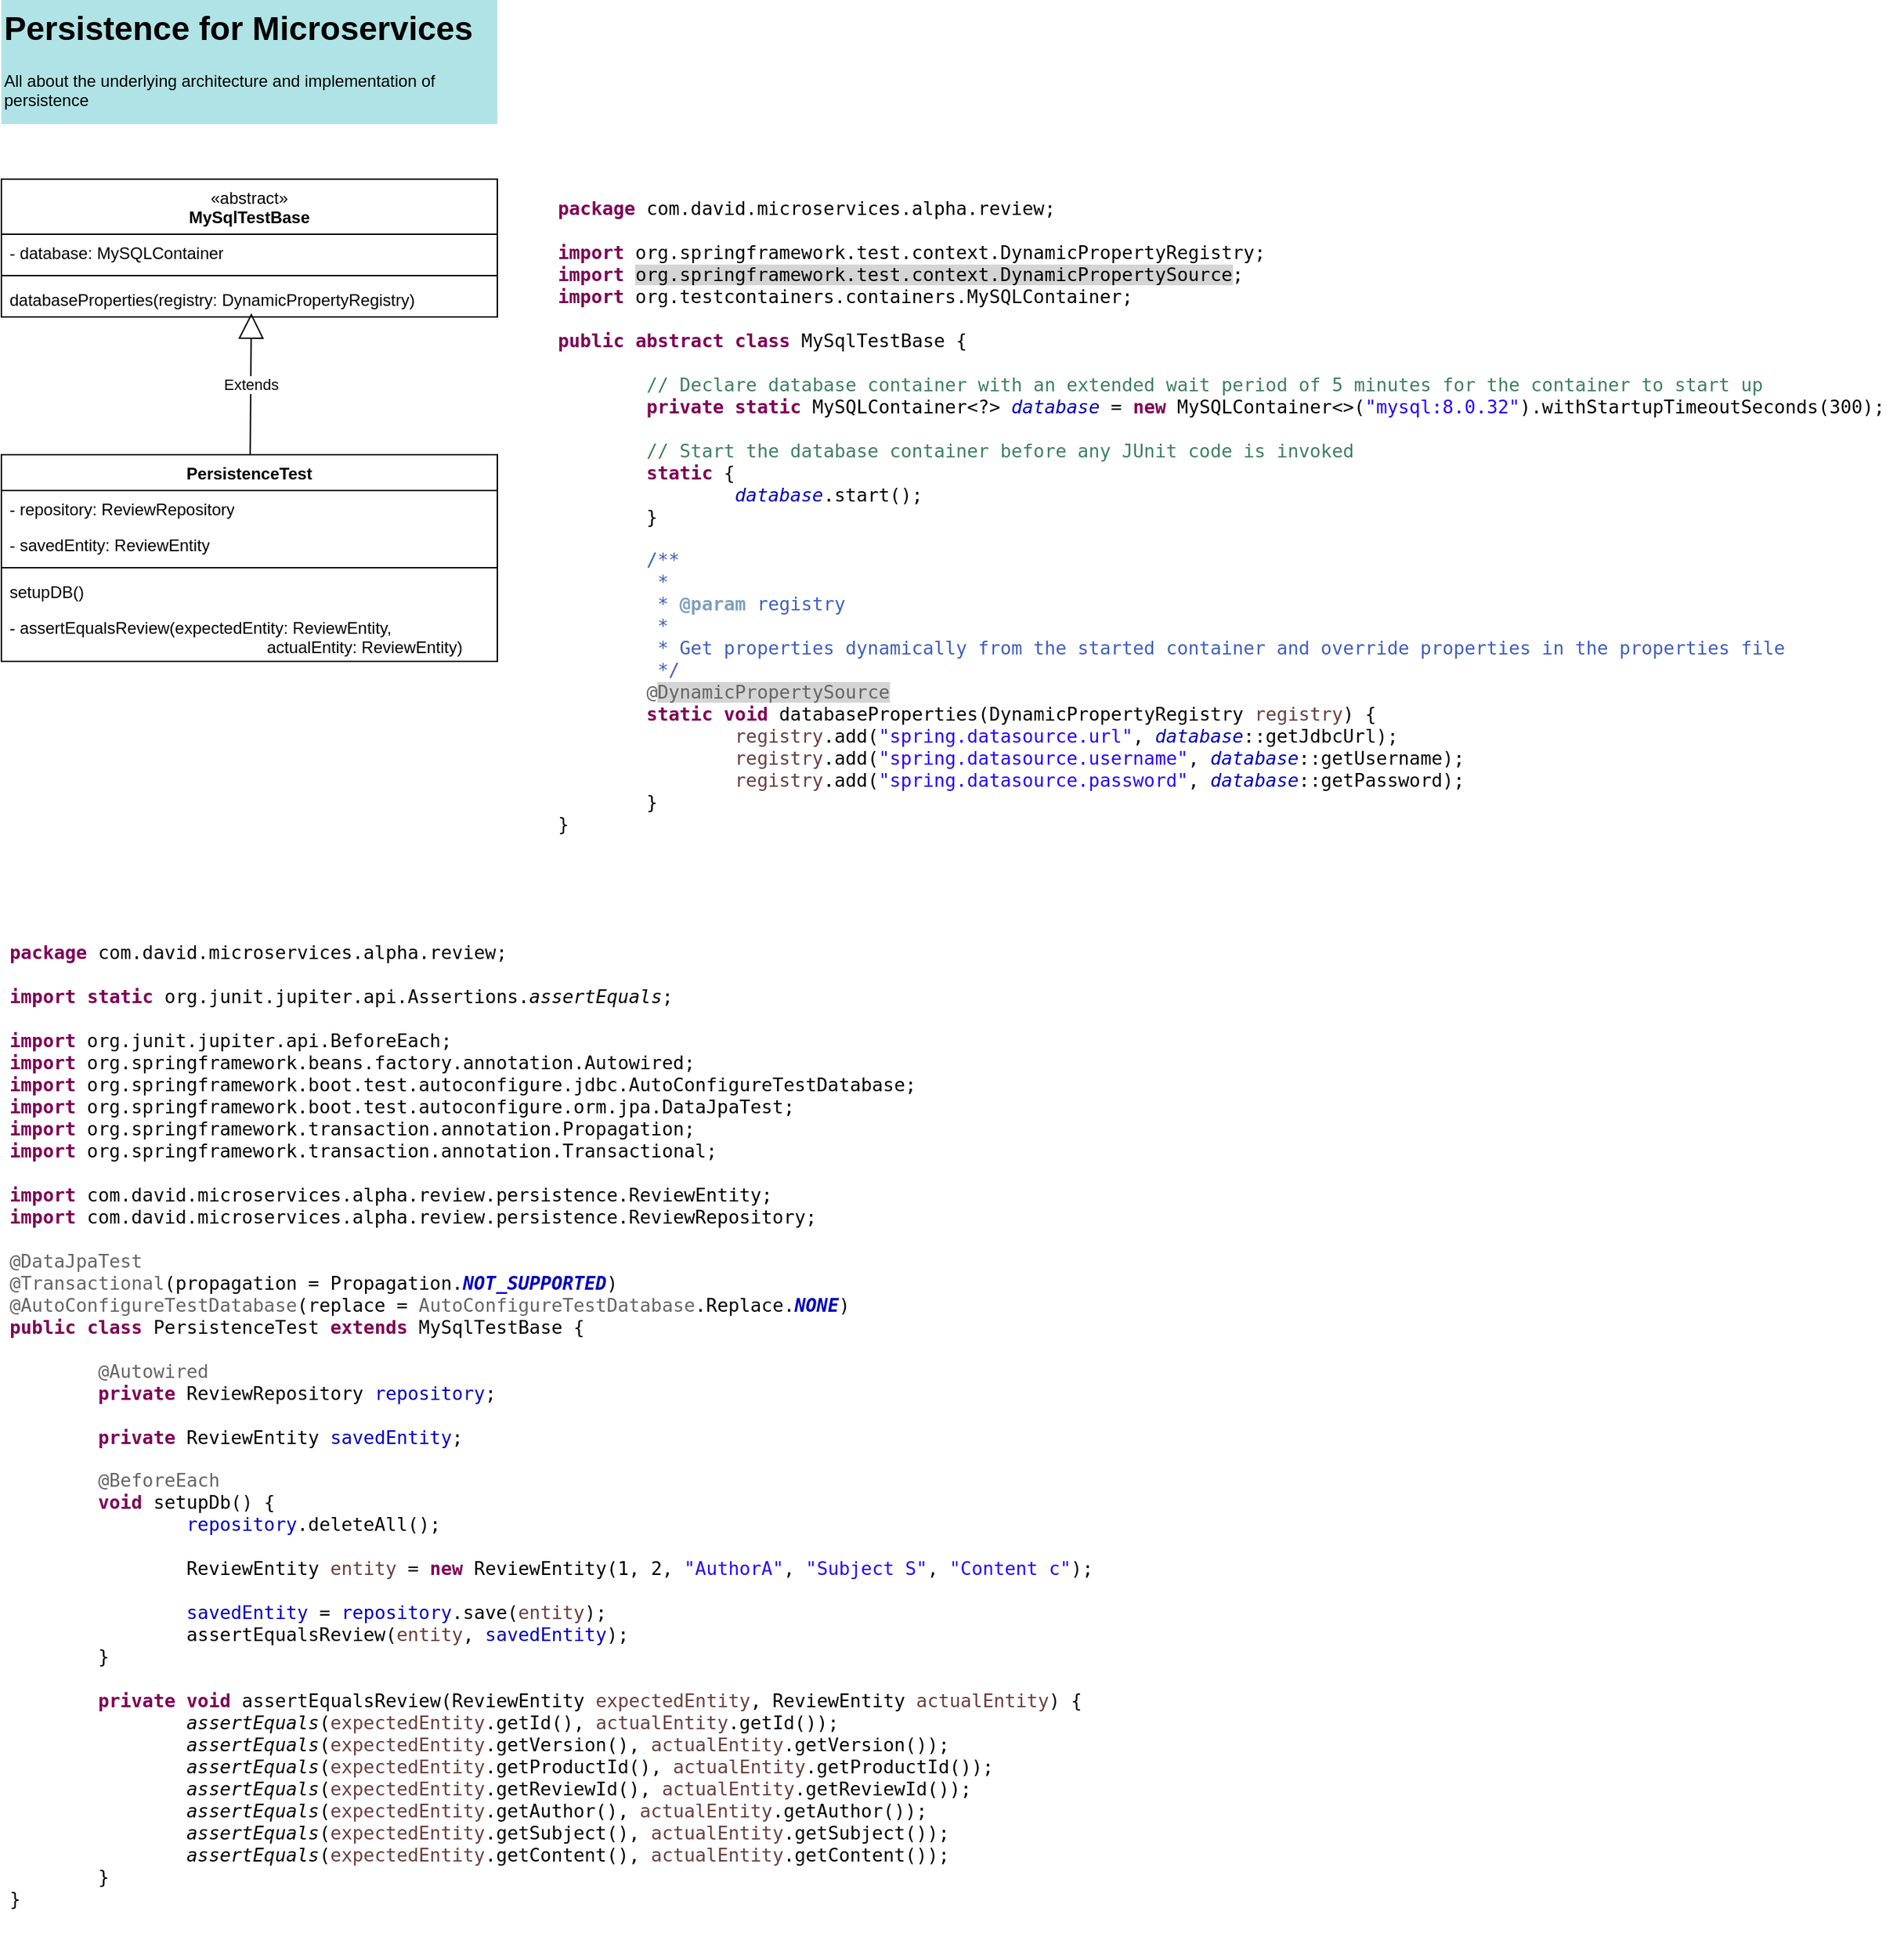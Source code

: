 <mxfile version="24.7.8">
  <diagram name="Page-1" id="ACfHbxiXbORu5v1-oQxs">
    <mxGraphModel dx="1216" dy="998" grid="1" gridSize="10" guides="1" tooltips="1" connect="1" arrows="1" fold="1" page="1" pageScale="1" pageWidth="850" pageHeight="1100" math="0" shadow="0">
      <root>
        <mxCell id="0" />
        <mxCell id="1" parent="0" />
        <mxCell id="y5CObWysCdetJC3XvUUU-1" value="&lt;div&gt;&lt;span style=&quot;font-weight: 400;&quot;&gt;«abstract»&lt;/span&gt;&lt;br&gt;&lt;/div&gt;MySqlTestBase" style="swimlane;fontStyle=1;align=center;verticalAlign=top;childLayout=stackLayout;horizontal=1;startSize=40;horizontalStack=0;resizeParent=1;resizeParentMax=0;resizeLast=0;collapsible=1;marginBottom=0;whiteSpace=wrap;html=1;" vertex="1" parent="1">
          <mxGeometry x="80" y="160" width="360" height="100" as="geometry" />
        </mxCell>
        <mxCell id="y5CObWysCdetJC3XvUUU-2" value="- database: MySQLContainer" style="text;strokeColor=none;fillColor=none;align=left;verticalAlign=top;spacingLeft=4;spacingRight=4;overflow=hidden;rotatable=0;points=[[0,0.5],[1,0.5]];portConstraint=eastwest;whiteSpace=wrap;html=1;" vertex="1" parent="y5CObWysCdetJC3XvUUU-1">
          <mxGeometry y="40" width="360" height="26" as="geometry" />
        </mxCell>
        <mxCell id="y5CObWysCdetJC3XvUUU-3" value="" style="line;strokeWidth=1;fillColor=none;align=left;verticalAlign=middle;spacingTop=-1;spacingLeft=3;spacingRight=3;rotatable=0;labelPosition=right;points=[];portConstraint=eastwest;strokeColor=inherit;" vertex="1" parent="y5CObWysCdetJC3XvUUU-1">
          <mxGeometry y="66" width="360" height="8" as="geometry" />
        </mxCell>
        <mxCell id="y5CObWysCdetJC3XvUUU-4" value="databaseProperties(registry: DynamicPropertyRegistry)" style="text;strokeColor=none;fillColor=none;align=left;verticalAlign=top;spacingLeft=4;spacingRight=4;overflow=hidden;rotatable=0;points=[[0,0.5],[1,0.5]];portConstraint=eastwest;whiteSpace=wrap;html=1;" vertex="1" parent="y5CObWysCdetJC3XvUUU-1">
          <mxGeometry y="74" width="360" height="26" as="geometry" />
        </mxCell>
        <mxCell id="y5CObWysCdetJC3XvUUU-5" value="&lt;h1 style=&quot;margin-top: 0px;&quot;&gt;Persistence for Microservices&lt;/h1&gt;&lt;p&gt;All about the underlying architecture and implementation of persistence&lt;/p&gt;" style="text;html=1;whiteSpace=wrap;overflow=hidden;rounded=0;fillColor=#b0e3e6;strokeColor=none;" vertex="1" parent="1">
          <mxGeometry x="80" y="30" width="360" height="90" as="geometry" />
        </mxCell>
        <mxCell id="y5CObWysCdetJC3XvUUU-7" value="&lt;div style=&quot;background-color:#ffffff;padding:0px 0px 0px 2px;&quot;&gt;&lt;div style=&quot;font-family: Monospace; font-size: 10pt; white-space: pre;&quot;&gt;&lt;p style=&quot;margin:0;&quot;&gt;&lt;span style=&quot;color:#7f0055;font-weight:bold;&quot;&gt;package&lt;/span&gt; com.david.microservices.alpha.review;&lt;/p&gt;&lt;p style=&quot;margin:0;&quot;&gt;&lt;br&gt;&lt;/p&gt;&lt;p style=&quot;margin:0;&quot;&gt;&lt;span style=&quot;color:#7f0055;font-weight:bold;&quot;&gt;import&lt;/span&gt; org.springframework.test.context.DynamicPropertyRegistry;&lt;/p&gt;&lt;p style=&quot;margin:0;&quot;&gt;&lt;span style=&quot;color:#7f0055;font-weight:bold;&quot;&gt;import&lt;/span&gt; &lt;span style=&quot;background-color: rgb(212, 212, 212);&quot;&gt;org.springframework.test.context.DynamicPropertySource&lt;/span&gt;;&lt;/p&gt;&lt;p style=&quot;margin:0;&quot;&gt;&lt;span style=&quot;color:#7f0055;font-weight:bold;&quot;&gt;import&lt;/span&gt; org.testcontainers.containers.MySQLContainer;&lt;/p&gt;&lt;p style=&quot;margin:0;&quot;&gt;&lt;br&gt;&lt;/p&gt;&lt;p style=&quot;margin:0;&quot;&gt;&lt;span style=&quot;color:#7f0055;font-weight:bold;&quot;&gt;public&lt;/span&gt; &lt;span style=&quot;color:#7f0055;font-weight:bold;&quot;&gt;abstract&lt;/span&gt; &lt;span style=&quot;color:#7f0055;font-weight:bold;&quot;&gt;class&lt;/span&gt; MySqlTestBase {&lt;/p&gt;&lt;p style=&quot;margin:0;&quot;&gt;&#x9;&lt;/p&gt;&lt;p style=&quot;margin:0;&quot;&gt;&#x9;&lt;span style=&quot;color:#3f7f5f;&quot;&gt;// Declare database container with an extended wait period of 5 minutes for the container to start up&lt;/span&gt;&lt;/p&gt;&lt;p style=&quot;margin:0;&quot;&gt;&#x9;&lt;span style=&quot;color:#7f0055;font-weight:bold;&quot;&gt;private&lt;/span&gt; &lt;span style=&quot;color:#7f0055;font-weight:bold;&quot;&gt;static&lt;/span&gt; MySQLContainer&amp;lt;?&amp;gt; &lt;span style=&quot;color:#0000c0;font-style:italic;&quot;&gt;database&lt;/span&gt; = &lt;span style=&quot;color:#7f0055;font-weight:bold;&quot;&gt;new&lt;/span&gt; MySQLContainer&amp;lt;&amp;gt;(&lt;span style=&quot;color:#2a00ff;&quot;&gt;&quot;mysql:8.0.32&quot;&lt;/span&gt;).withStartupTimeoutSeconds(300);&lt;/p&gt;&lt;p style=&quot;margin:0;&quot;&gt;&#x9;&lt;/p&gt;&lt;p style=&quot;margin:0;&quot;&gt;&#x9;&lt;span style=&quot;color:#3f7f5f;&quot;&gt;// Start the database container before any JUnit code is invoked&lt;/span&gt;&lt;/p&gt;&lt;p style=&quot;margin:0;&quot;&gt;&#x9;&lt;span style=&quot;color:#7f0055;font-weight:bold;&quot;&gt;static&lt;/span&gt; {&lt;/p&gt;&lt;p style=&quot;margin:0;&quot;&gt;&#x9;&#x9;&lt;span style=&quot;color:#0000c0;font-style:italic;&quot;&gt;database&lt;/span&gt;.start();&lt;/p&gt;&lt;p style=&quot;margin:0;&quot;&gt;&#x9;}&lt;/p&gt;&lt;p style=&quot;margin:0;&quot;&gt;&#x9;&lt;/p&gt;&lt;p style=&quot;margin:0;&quot;&gt;&#x9;&lt;span style=&quot;color:#3f5fbf;&quot;&gt;/**&lt;/span&gt;&lt;/p&gt;&lt;p style=&quot;margin:0;&quot;&gt;&lt;span style=&quot;color:#3f5fbf;&quot;&gt;&#x9; * &lt;/span&gt;&lt;/p&gt;&lt;p style=&quot;margin:0;&quot;&gt;&lt;span style=&quot;color:#3f5fbf;&quot;&gt;&#x9; * &lt;/span&gt;&lt;span style=&quot;color:#7f9fbf;font-weight:bold;&quot;&gt;@param&lt;/span&gt;&lt;span style=&quot;color:#3f5fbf;&quot;&gt; registry&lt;/span&gt;&lt;/p&gt;&lt;p style=&quot;margin:0;&quot;&gt;&lt;span style=&quot;color:#3f5fbf;&quot;&gt;&#x9; * &lt;/span&gt;&lt;/p&gt;&lt;p style=&quot;margin:0;&quot;&gt;&lt;span style=&quot;color:#3f5fbf;&quot;&gt;&#x9; * Get properties dynamically from the started container and override properties in the properties file&lt;/span&gt;&lt;/p&gt;&lt;p style=&quot;margin:0;&quot;&gt;&lt;span style=&quot;color:#3f5fbf;&quot;&gt;&#x9; */&lt;/span&gt;&lt;/p&gt;&lt;p style=&quot;margin:0;&quot;&gt;&#x9;&lt;span style=&quot;color:#646464;&quot;&gt;@&lt;/span&gt;&lt;span style=&quot;color:#646464;background-color:#d4d4d4;&quot;&gt;DynamicPropertySource&lt;/span&gt;&lt;/p&gt;&lt;p style=&quot;margin:0;&quot;&gt;&#x9;&lt;span style=&quot;color:#7f0055;font-weight:bold;&quot;&gt;static&lt;/span&gt; &lt;span style=&quot;color:#7f0055;font-weight:bold;&quot;&gt;void&lt;/span&gt; databaseProperties(DynamicPropertyRegistry &lt;span style=&quot;color:#6a3e3e;&quot;&gt;registry&lt;/span&gt;) {&lt;/p&gt;&lt;p style=&quot;margin:0;&quot;&gt;&#x9;&#x9;&lt;span style=&quot;color:#6a3e3e;&quot;&gt;registry&lt;/span&gt;.add(&lt;span style=&quot;color:#2a00ff;&quot;&gt;&quot;spring.datasource.url&quot;&lt;/span&gt;, &lt;span style=&quot;color:#0000c0;font-style:italic;&quot;&gt;database&lt;/span&gt;::getJdbcUrl);&lt;/p&gt;&lt;p style=&quot;margin:0;&quot;&gt;&#x9;&#x9;&lt;span style=&quot;color:#6a3e3e;&quot;&gt;registry&lt;/span&gt;.add(&lt;span style=&quot;color:#2a00ff;&quot;&gt;&quot;spring.datasource.username&quot;&lt;/span&gt;, &lt;span style=&quot;color:#0000c0;font-style:italic;&quot;&gt;database&lt;/span&gt;::getUsername);&lt;/p&gt;&lt;p style=&quot;margin:0;&quot;&gt;&#x9;&#x9;&lt;span style=&quot;color:#6a3e3e;&quot;&gt;registry&lt;/span&gt;.add(&lt;span style=&quot;color:#2a00ff;&quot;&gt;&quot;spring.datasource.password&quot;&lt;/span&gt;, &lt;span style=&quot;color:#0000c0;font-style:italic;&quot;&gt;database&lt;/span&gt;::getPassword);&lt;/p&gt;&lt;p style=&quot;margin:0;&quot;&gt;&#x9;}&lt;/p&gt;&lt;p style=&quot;margin:0;&quot;&gt;}&lt;/p&gt;&lt;p style=&quot;margin:0;&quot;&gt;&lt;/p&gt;&lt;/div&gt;&lt;/div&gt;" style="text;html=1;align=left;verticalAlign=middle;whiteSpace=wrap;rounded=0;fillColor=default;" vertex="1" parent="1">
          <mxGeometry x="480" y="160" width="980" height="490" as="geometry" />
        </mxCell>
        <mxCell id="y5CObWysCdetJC3XvUUU-8" value="PersistenceTest" style="swimlane;fontStyle=1;align=center;verticalAlign=top;childLayout=stackLayout;horizontal=1;startSize=26;horizontalStack=0;resizeParent=1;resizeParentMax=0;resizeLast=0;collapsible=1;marginBottom=0;whiteSpace=wrap;html=1;" vertex="1" parent="1">
          <mxGeometry x="80" y="360" width="360" height="150" as="geometry" />
        </mxCell>
        <mxCell id="y5CObWysCdetJC3XvUUU-12" value="- repository: ReviewRepository" style="text;strokeColor=none;fillColor=none;align=left;verticalAlign=top;spacingLeft=4;spacingRight=4;overflow=hidden;rotatable=0;points=[[0,0.5],[1,0.5]];portConstraint=eastwest;whiteSpace=wrap;html=1;" vertex="1" parent="y5CObWysCdetJC3XvUUU-8">
          <mxGeometry y="26" width="360" height="26" as="geometry" />
        </mxCell>
        <mxCell id="y5CObWysCdetJC3XvUUU-9" value="- savedEntity: ReviewEntity" style="text;strokeColor=none;fillColor=none;align=left;verticalAlign=top;spacingLeft=4;spacingRight=4;overflow=hidden;rotatable=0;points=[[0,0.5],[1,0.5]];portConstraint=eastwest;whiteSpace=wrap;html=1;" vertex="1" parent="y5CObWysCdetJC3XvUUU-8">
          <mxGeometry y="52" width="360" height="26" as="geometry" />
        </mxCell>
        <mxCell id="y5CObWysCdetJC3XvUUU-10" value="" style="line;strokeWidth=1;fillColor=none;align=left;verticalAlign=middle;spacingTop=-1;spacingLeft=3;spacingRight=3;rotatable=0;labelPosition=right;points=[];portConstraint=eastwest;strokeColor=inherit;" vertex="1" parent="y5CObWysCdetJC3XvUUU-8">
          <mxGeometry y="78" width="360" height="8" as="geometry" />
        </mxCell>
        <mxCell id="y5CObWysCdetJC3XvUUU-14" value="setupDB()" style="text;strokeColor=none;fillColor=none;align=left;verticalAlign=top;spacingLeft=4;spacingRight=4;overflow=hidden;rotatable=0;points=[[0,0.5],[1,0.5]];portConstraint=eastwest;whiteSpace=wrap;html=1;" vertex="1" parent="y5CObWysCdetJC3XvUUU-8">
          <mxGeometry y="86" width="360" height="26" as="geometry" />
        </mxCell>
        <mxCell id="y5CObWysCdetJC3XvUUU-11" value="- assertEqualsReview(expectedEntity: ReviewEntity,&amp;nbsp;&lt;div&gt;&lt;span style=&quot;white-space: pre;&quot;&gt;&#x9;&lt;/span&gt;&lt;span style=&quot;white-space: pre;&quot;&gt;&#x9;&lt;/span&gt;&lt;span style=&quot;white-space: pre;&quot;&gt;&#x9;&lt;/span&gt;&lt;span style=&quot;white-space: pre;&quot;&gt;&#x9;&lt;/span&gt;&lt;span style=&quot;white-space: pre;&quot;&gt;&#x9;&lt;/span&gt;&lt;span style=&quot;white-space: pre;&quot;&gt;&#x9;&lt;/span&gt;&lt;span style=&quot;white-space: pre;&quot;&gt;&#x9;&lt;/span&gt;actualEntity: ReviewEntity)&lt;/div&gt;" style="text;strokeColor=none;fillColor=none;align=left;verticalAlign=top;spacingLeft=4;spacingRight=4;overflow=hidden;rotatable=0;points=[[0,0.5],[1,0.5]];portConstraint=eastwest;whiteSpace=wrap;html=1;" vertex="1" parent="y5CObWysCdetJC3XvUUU-8">
          <mxGeometry y="112" width="360" height="38" as="geometry" />
        </mxCell>
        <mxCell id="y5CObWysCdetJC3XvUUU-13" value="Extends" style="endArrow=block;endSize=16;endFill=0;html=1;rounded=0;entryX=0.504;entryY=0.896;entryDx=0;entryDy=0;entryPerimeter=0;" edge="1" parent="1" source="y5CObWysCdetJC3XvUUU-8" target="y5CObWysCdetJC3XvUUU-4">
          <mxGeometry width="160" relative="1" as="geometry">
            <mxPoint x="110" y="580" as="sourcePoint" />
            <mxPoint x="270" y="580" as="targetPoint" />
          </mxGeometry>
        </mxCell>
        <mxCell id="y5CObWysCdetJC3XvUUU-15" value="&lt;div style=&quot;background-color:#ffffff;padding:0px 0px 0px 2px;&quot;&gt;&lt;div style=&quot;font-family: Monospace; font-size: 10pt; white-space: pre;&quot;&gt;&lt;div style=&quot;padding: 0px 0px 0px 2px;&quot;&gt;&lt;div style=&quot;font-family: Monospace; font-size: 10pt;&quot;&gt;&lt;p style=&quot;margin:0;&quot;&gt;&lt;span style=&quot;color:#7f0055;font-weight:bold;&quot;&gt;package&lt;/span&gt; com.david.microservices.alpha.review;&lt;/p&gt;&lt;p style=&quot;margin:0;&quot;&gt;&lt;br&gt;&lt;/p&gt;&lt;p style=&quot;margin:0;&quot;&gt;&lt;span style=&quot;color:#7f0055;font-weight:bold;&quot;&gt;import&lt;/span&gt; &lt;span style=&quot;color:#7f0055;font-weight:bold;&quot;&gt;static&lt;/span&gt; org.junit.jupiter.api.Assertions.&lt;span style=&quot;font-style: italic;&quot;&gt;assertEquals&lt;/span&gt;;&lt;/p&gt;&lt;p style=&quot;margin:0;&quot;&gt;&lt;br&gt;&lt;/p&gt;&lt;p style=&quot;margin:0;&quot;&gt;&lt;span style=&quot;color:#7f0055;font-weight:bold;&quot;&gt;import&lt;/span&gt; org.junit.jupiter.api.BeforeEach;&lt;/p&gt;&lt;p style=&quot;margin:0;&quot;&gt;&lt;span style=&quot;color:#7f0055;font-weight:bold;&quot;&gt;import&lt;/span&gt; org.springframework.beans.factory.annotation.Autowired;&lt;/p&gt;&lt;p style=&quot;margin:0;&quot;&gt;&lt;span style=&quot;color:#7f0055;font-weight:bold;&quot;&gt;import&lt;/span&gt; org.springframework.boot.test.autoconfigure.jdbc.AutoConfigureTestDatabase;&lt;/p&gt;&lt;p style=&quot;margin:0;&quot;&gt;&lt;span style=&quot;color:#7f0055;font-weight:bold;&quot;&gt;import&lt;/span&gt; org.springframework.boot.test.autoconfigure.orm.jpa.DataJpaTest;&lt;/p&gt;&lt;p style=&quot;margin:0;&quot;&gt;&lt;span style=&quot;color:#7f0055;font-weight:bold;&quot;&gt;import&lt;/span&gt; org.springframework.transaction.annotation.Propagation;&lt;/p&gt;&lt;p style=&quot;margin:0;&quot;&gt;&lt;span style=&quot;color:#7f0055;font-weight:bold;&quot;&gt;import&lt;/span&gt; org.springframework.transaction.annotation.Transactional;&lt;/p&gt;&lt;p style=&quot;margin:0;&quot;&gt;&lt;br&gt;&lt;/p&gt;&lt;p style=&quot;margin:0;&quot;&gt;&lt;span style=&quot;color:#7f0055;font-weight:bold;&quot;&gt;import&lt;/span&gt; com.david.microservices.alpha.review.persistence.ReviewEntity;&lt;/p&gt;&lt;p style=&quot;margin:0;&quot;&gt;&lt;span style=&quot;color:#7f0055;font-weight:bold;&quot;&gt;import&lt;/span&gt; com.david.microservices.alpha.review.persistence.ReviewRepository;&lt;/p&gt;&lt;p style=&quot;margin:0;&quot;&gt;&lt;br&gt;&lt;/p&gt;&lt;p style=&quot;margin:0;&quot;&gt;&lt;span style=&quot;color:#646464;&quot;&gt;@DataJpaTest&lt;/span&gt;&lt;/p&gt;&lt;p style=&quot;margin:0;&quot;&gt;&lt;span style=&quot;color:#646464;&quot;&gt;@Transactional&lt;/span&gt;(propagation = Propagation.&lt;span style=&quot;color:#0000c0;font-style:italic;font-weight:bold;&quot;&gt;NOT_SUPPORTED&lt;/span&gt;)&lt;/p&gt;&lt;p style=&quot;margin:0;&quot;&gt;&lt;span style=&quot;color:#646464;&quot;&gt;@AutoConfigureTestDatabase&lt;/span&gt;(replace = &lt;span style=&quot;color:#646464;&quot;&gt;AutoConfigureTestDatabase&lt;/span&gt;.Replace.&lt;span style=&quot;color:#0000c0;font-style:italic;font-weight:bold;&quot;&gt;NONE&lt;/span&gt;)&lt;/p&gt;&lt;p style=&quot;margin:0;&quot;&gt;&lt;span style=&quot;color:#7f0055;font-weight:bold;&quot;&gt;public&lt;/span&gt; &lt;span style=&quot;color:#7f0055;font-weight:bold;&quot;&gt;class&lt;/span&gt; PersistenceTest &lt;span style=&quot;color:#7f0055;font-weight:bold;&quot;&gt;extends&lt;/span&gt; MySqlTestBase {&lt;/p&gt;&lt;p style=&quot;margin:0;&quot;&gt;&#x9;&lt;/p&gt;&lt;p style=&quot;margin:0;&quot;&gt;&#x9;&lt;span style=&quot;color:#646464;&quot;&gt;@Autowired&lt;/span&gt;&lt;/p&gt;&lt;p style=&quot;margin:0;&quot;&gt;&#x9;&lt;span style=&quot;color:#7f0055;font-weight:bold;&quot;&gt;private&lt;/span&gt; ReviewRepository &lt;span style=&quot;color:#0000c0;&quot;&gt;repository&lt;/span&gt;;&lt;/p&gt;&lt;p style=&quot;margin:0;&quot;&gt;&#x9;&lt;/p&gt;&lt;p style=&quot;margin:0;&quot;&gt;&#x9;&lt;span style=&quot;color:#7f0055;font-weight:bold;&quot;&gt;private&lt;/span&gt; ReviewEntity &lt;span style=&quot;color:#0000c0;&quot;&gt;savedEntity&lt;/span&gt;;&lt;/p&gt;&lt;p style=&quot;margin:0;&quot;&gt;&#x9;&lt;/p&gt;&lt;p style=&quot;margin:0;&quot;&gt;&#x9;&lt;span style=&quot;color:#646464;&quot;&gt;@BeforeEach&lt;/span&gt;&lt;/p&gt;&lt;p style=&quot;margin:0;&quot;&gt;&#x9;&lt;span style=&quot;color:#7f0055;font-weight:bold;&quot;&gt;void&lt;/span&gt; setupDb() {&lt;/p&gt;&lt;p style=&quot;margin:0;&quot;&gt;&#x9;&#x9;&lt;span style=&quot;color:#0000c0;&quot;&gt;repository&lt;/span&gt;.deleteAll();&lt;/p&gt;&lt;p style=&quot;margin:0;&quot;&gt;&#x9;&#x9;&lt;/p&gt;&lt;p style=&quot;margin:0;&quot;&gt;&#x9;&#x9;ReviewEntity &lt;span style=&quot;color:#6a3e3e;&quot;&gt;entity&lt;/span&gt; = &lt;span style=&quot;color:#7f0055;font-weight:bold;&quot;&gt;new&lt;/span&gt; ReviewEntity(1, 2, &lt;span style=&quot;color:#2a00ff;&quot;&gt;&quot;AuthorA&quot;&lt;/span&gt;, &lt;span style=&quot;color:#2a00ff;&quot;&gt;&quot;Subject S&quot;&lt;/span&gt;, &lt;span style=&quot;color:#2a00ff;&quot;&gt;&quot;Content c&quot;&lt;/span&gt;);&lt;/p&gt;&lt;p style=&quot;margin:0;&quot;&gt;&#x9;&#x9;&lt;/p&gt;&lt;p style=&quot;margin:0;&quot;&gt;&#x9;&#x9;&lt;span style=&quot;color:#0000c0;&quot;&gt;savedEntity&lt;/span&gt; = &lt;span style=&quot;color:#0000c0;&quot;&gt;repository&lt;/span&gt;.save(&lt;span style=&quot;color:#6a3e3e;&quot;&gt;entity&lt;/span&gt;);&lt;/p&gt;&lt;p style=&quot;margin:0;&quot;&gt;&#x9;&#x9;assertEqualsReview(&lt;span style=&quot;color:#6a3e3e;&quot;&gt;entity&lt;/span&gt;, &lt;span style=&quot;color:#0000c0;&quot;&gt;savedEntity&lt;/span&gt;);&lt;/p&gt;&lt;p style=&quot;margin:0;&quot;&gt;&#x9;}&lt;/p&gt;&lt;p style=&quot;margin:0;&quot;&gt;&lt;br&gt;&lt;/p&gt;&lt;p style=&quot;margin:0;&quot;&gt;&#x9;&lt;span style=&quot;color:#7f0055;font-weight:bold;&quot;&gt;private&lt;/span&gt; &lt;span style=&quot;color:#7f0055;font-weight:bold;&quot;&gt;void&lt;/span&gt; assertEqualsReview(ReviewEntity &lt;span style=&quot;color:#6a3e3e;&quot;&gt;expectedEntity&lt;/span&gt;, ReviewEntity &lt;span style=&quot;color:#6a3e3e;&quot;&gt;actualEntity&lt;/span&gt;) {&lt;/p&gt;&lt;p style=&quot;margin:0;&quot;&gt;&#x9;&#x9;&lt;span style=&quot;font-style: italic;&quot;&gt;assertEquals&lt;/span&gt;(&lt;span style=&quot;color:#6a3e3e;&quot;&gt;expectedEntity&lt;/span&gt;.getId(), &lt;span style=&quot;color:#6a3e3e;&quot;&gt;actualEntity&lt;/span&gt;.getId());&lt;/p&gt;&lt;p style=&quot;margin:0;&quot;&gt;&#x9;&#x9;&lt;span style=&quot;font-style: italic;&quot;&gt;assertEquals&lt;/span&gt;(&lt;span style=&quot;color:#6a3e3e;&quot;&gt;expectedEntity&lt;/span&gt;.getVersion(), &lt;span style=&quot;color:#6a3e3e;&quot;&gt;actualEntity&lt;/span&gt;.getVersion());&lt;/p&gt;&lt;p style=&quot;margin:0;&quot;&gt;&#x9;&#x9;&lt;span style=&quot;font-style: italic;&quot;&gt;assertEquals&lt;/span&gt;(&lt;span style=&quot;color:#6a3e3e;&quot;&gt;expectedEntity&lt;/span&gt;.getProductId(), &lt;span style=&quot;color:#6a3e3e;&quot;&gt;actualEntity&lt;/span&gt;.getProductId());&lt;/p&gt;&lt;p style=&quot;margin:0;&quot;&gt;&#x9;&#x9;&lt;span style=&quot;font-style: italic;&quot;&gt;assertEquals&lt;/span&gt;(&lt;span style=&quot;color:#6a3e3e;&quot;&gt;expectedEntity&lt;/span&gt;.getReviewId(), &lt;span style=&quot;color:#6a3e3e;&quot;&gt;actualEntity&lt;/span&gt;.getReviewId());&lt;/p&gt;&lt;p style=&quot;margin:0;&quot;&gt;&#x9;&#x9;&lt;span style=&quot;font-style: italic;&quot;&gt;assertEquals&lt;/span&gt;(&lt;span style=&quot;color:#6a3e3e;&quot;&gt;expectedEntity&lt;/span&gt;.getAuthor(), &lt;span style=&quot;color:#6a3e3e;&quot;&gt;actualEntity&lt;/span&gt;.getAuthor());&lt;/p&gt;&lt;p style=&quot;margin:0;&quot;&gt;&#x9;&#x9;&lt;span style=&quot;font-style: italic;&quot;&gt;assertEquals&lt;/span&gt;(&lt;span style=&quot;color:#6a3e3e;&quot;&gt;expectedEntity&lt;/span&gt;.getSubject(), &lt;span style=&quot;color:#6a3e3e;&quot;&gt;actualEntity&lt;/span&gt;.getSubject());&lt;/p&gt;&lt;p style=&quot;margin:0;&quot;&gt;&#x9;&#x9;&lt;span style=&quot;font-style: italic;&quot;&gt;assertEquals&lt;/span&gt;(&lt;span style=&quot;color:#6a3e3e;&quot;&gt;expectedEntity&lt;/span&gt;.getContent(), &lt;span style=&quot;color:#6a3e3e;&quot;&gt;actualEntity&lt;/span&gt;.getContent());&lt;/p&gt;&lt;p style=&quot;margin:0;&quot;&gt;&#x9;}&lt;/p&gt;&lt;p style=&quot;margin:0;&quot;&gt;}&lt;/p&gt;&lt;p style=&quot;margin:0;&quot;&gt;&lt;/p&gt;&lt;/div&gt;&lt;/div&gt;&lt;p style=&quot;margin:0;&quot;&gt;&lt;/p&gt;&lt;/div&gt;&lt;/div&gt;" style="text;html=1;align=left;verticalAlign=middle;whiteSpace=wrap;rounded=0;fillColor=default;" vertex="1" parent="1">
          <mxGeometry x="80" y="680" width="980" height="770" as="geometry" />
        </mxCell>
      </root>
    </mxGraphModel>
  </diagram>
</mxfile>
